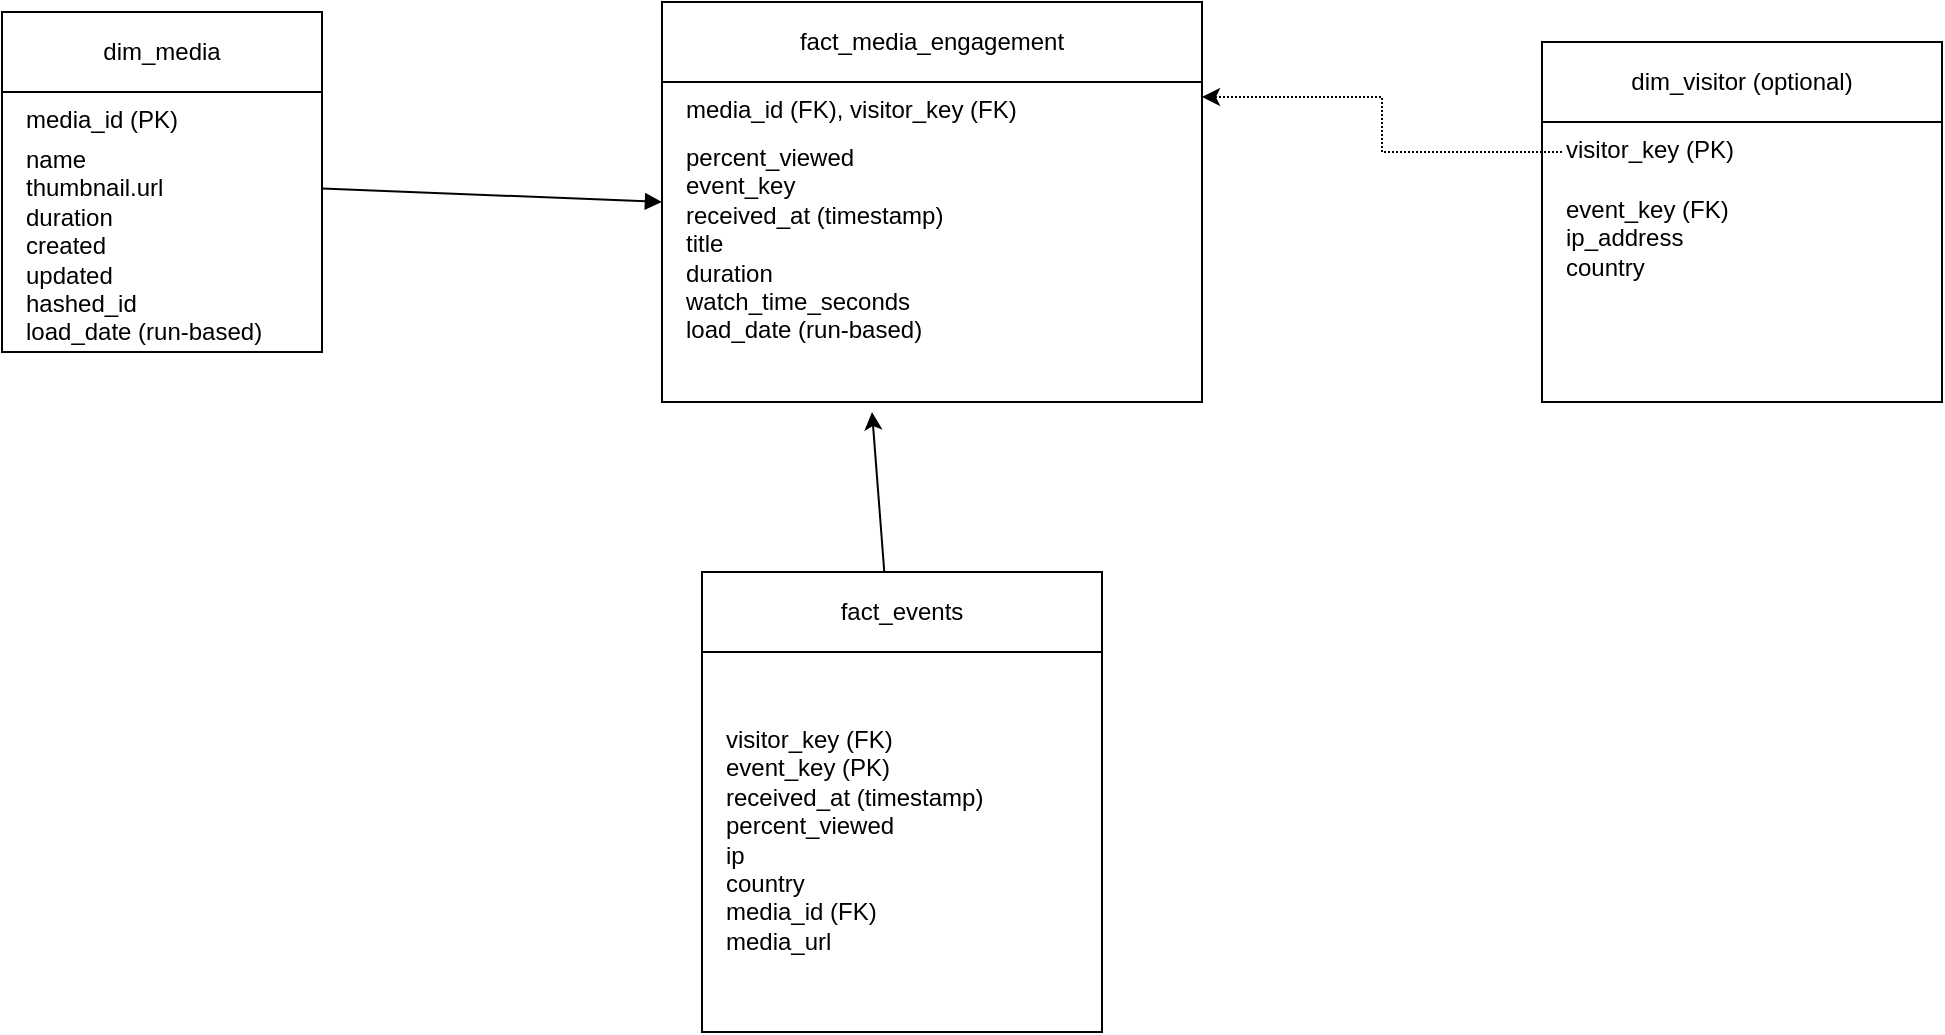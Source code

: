 <mxfile version="28.1.1">
  <diagram name="Wistia Video Analytics Schema" id="1UHDcKMVfNVq5Xud_P4H">
    <mxGraphModel dx="1426" dy="777" grid="1" gridSize="10" guides="1" tooltips="1" connect="1" arrows="1" fold="1" page="1" pageScale="1" pageWidth="1100" pageHeight="850" math="0" shadow="0">
      <root>
        <mxCell id="0" />
        <mxCell id="1" parent="0" />
        <mxCell id="nfV7VkWr2vx_3Qyszl8C-1" value="dim_media" style="shape=swimlane;whiteSpace=wrap;html=1;" parent="1" vertex="1">
          <mxGeometry x="60" y="60" width="160" height="170" as="geometry" />
        </mxCell>
        <mxCell id="nfV7VkWr2vx_3Qyszl8C-2" value="media_id (PK)" style="text;html=1;strokeColor=none;fillColor=none;" parent="nfV7VkWr2vx_3Qyszl8C-1" vertex="1">
          <mxGeometry x="10" y="40" width="180" height="30" as="geometry" />
        </mxCell>
        <mxCell id="nfV7VkWr2vx_3Qyszl8C-3" value="name&lt;div&gt;thumbnail.url&lt;br&gt;&lt;div&gt;duration&lt;/div&gt;&lt;div&gt;created&lt;/div&gt;&lt;div&gt;updated&lt;/div&gt;&lt;div&gt;&lt;span style=&quot;background-color: transparent; color: light-dark(rgb(0, 0, 0), rgb(255, 255, 255));&quot;&gt;hashed_id&lt;/span&gt;&lt;/div&gt;&lt;div&gt;load_date (run-based)&lt;/div&gt;&lt;/div&gt;" style="text;html=1;strokeColor=none;fillColor=none;" parent="nfV7VkWr2vx_3Qyszl8C-1" vertex="1">
          <mxGeometry x="10" y="60" width="130" height="100" as="geometry" />
        </mxCell>
        <mxCell id="nfV7VkWr2vx_3Qyszl8C-4" value="dim_visitor (optional)" style="shape=swimlane;whiteSpace=wrap;html=1;" parent="1" vertex="1">
          <mxGeometry x="830" y="75" width="200" height="180" as="geometry" />
        </mxCell>
        <mxCell id="nfV7VkWr2vx_3Qyszl8C-5" value="visitor_key (PK)" style="text;html=1;strokeColor=none;fillColor=none;" parent="nfV7VkWr2vx_3Qyszl8C-4" vertex="1">
          <mxGeometry x="10" y="40" width="180" height="30" as="geometry" />
        </mxCell>
        <mxCell id="nfV7VkWr2vx_3Qyszl8C-6" value="&lt;div&gt;event_key (FK)&lt;/div&gt;&lt;div&gt;ip_address&lt;/div&gt;&lt;div&gt;country&lt;/div&gt;" style="text;html=1;strokeColor=none;fillColor=none;" parent="nfV7VkWr2vx_3Qyszl8C-4" vertex="1">
          <mxGeometry x="10" y="70" width="180" height="90" as="geometry" />
        </mxCell>
        <mxCell id="nfV7VkWr2vx_3Qyszl8C-7" value="fact_media_engagement" style="shape=swimlane;whiteSpace=wrap;html=1;" parent="1" vertex="1">
          <mxGeometry x="390" y="55" width="270" height="200" as="geometry">
            <mxRectangle x="200" y="300" width="170" height="30" as="alternateBounds" />
          </mxGeometry>
        </mxCell>
        <mxCell id="nfV7VkWr2vx_3Qyszl8C-8" value="media_id (FK), visitor_key (FK)" style="text;html=1;strokeColor=none;fillColor=none;" parent="nfV7VkWr2vx_3Qyszl8C-7" vertex="1">
          <mxGeometry x="10" y="40" width="260" height="30" as="geometry" />
        </mxCell>
        <mxCell id="nfV7VkWr2vx_3Qyszl8C-9" value="&lt;div&gt;percent_viewed&lt;/div&gt;&lt;div&gt;event_key&lt;/div&gt;received_at (timestamp)&lt;br&gt;&lt;div&gt;title&lt;/div&gt;&lt;div&gt;duration&lt;/div&gt;&lt;div&gt;watch_time_seconds&lt;/div&gt;&lt;div&gt;load_date (run-based)&lt;/div&gt;&lt;div&gt;&lt;br&gt;&lt;/div&gt;&lt;div&gt;&lt;br&gt;&lt;/div&gt;" style="text;html=1;strokeColor=none;fillColor=none;" parent="nfV7VkWr2vx_3Qyszl8C-7" vertex="1">
          <mxGeometry x="10" y="64" width="260" height="116" as="geometry" />
        </mxCell>
        <mxCell id="nfV7VkWr2vx_3Qyszl8C-10" style="endArrow=block;html=1;entryX=0;entryY=0.5;entryDx=0;entryDy=0;" parent="1" source="nfV7VkWr2vx_3Qyszl8C-1" target="nfV7VkWr2vx_3Qyszl8C-7" edge="1">
          <mxGeometry relative="1" as="geometry" />
        </mxCell>
        <mxCell id="nfV7VkWr2vx_3Qyszl8C-12" value="fact_events" style="shape=swimlane;whiteSpace=wrap;html=1;" parent="1" vertex="1">
          <mxGeometry x="410" y="340" width="200" height="230" as="geometry" />
        </mxCell>
        <mxCell id="nfV7VkWr2vx_3Qyszl8C-14" value="&lt;div&gt;visitor_key (FK)&lt;/div&gt;&lt;div&gt;event_key (PK)&lt;/div&gt;&lt;div&gt;received_at (timestamp)&lt;/div&gt;&lt;div&gt;percent_viewed&lt;/div&gt;&lt;div&gt;ip&lt;/div&gt;&lt;div&gt;country&lt;/div&gt;&lt;div&gt;media_id (FK)&lt;/div&gt;&lt;div&gt;&lt;span style=&quot;background-color: transparent; color: light-dark(rgb(0, 0, 0), rgb(255, 255, 255));&quot;&gt;media_url&lt;/span&gt;&lt;/div&gt;" style="text;html=1;strokeColor=none;fillColor=none;" parent="nfV7VkWr2vx_3Qyszl8C-12" vertex="1">
          <mxGeometry x="10" y="70" width="180" height="140" as="geometry" />
        </mxCell>
        <mxCell id="78r1vS6MGrYdpDyTRteB-6" value="" style="endArrow=classic;html=1;rounded=0;" parent="1" source="nfV7VkWr2vx_3Qyszl8C-12" edge="1">
          <mxGeometry width="50" height="50" relative="1" as="geometry">
            <mxPoint x="480" y="410" as="sourcePoint" />
            <mxPoint x="495" y="260" as="targetPoint" />
          </mxGeometry>
        </mxCell>
        <mxCell id="WsdFUvyXHwHhr5kHeHbt-3" style="edgeStyle=orthogonalEdgeStyle;rounded=0;orthogonalLoop=1;jettySize=auto;html=1;entryX=1;entryY=0.25;entryDx=0;entryDy=0;dashed=1;dashPattern=1 1;" edge="1" parent="1" source="nfV7VkWr2vx_3Qyszl8C-5" target="nfV7VkWr2vx_3Qyszl8C-8">
          <mxGeometry relative="1" as="geometry" />
        </mxCell>
      </root>
    </mxGraphModel>
  </diagram>
</mxfile>
